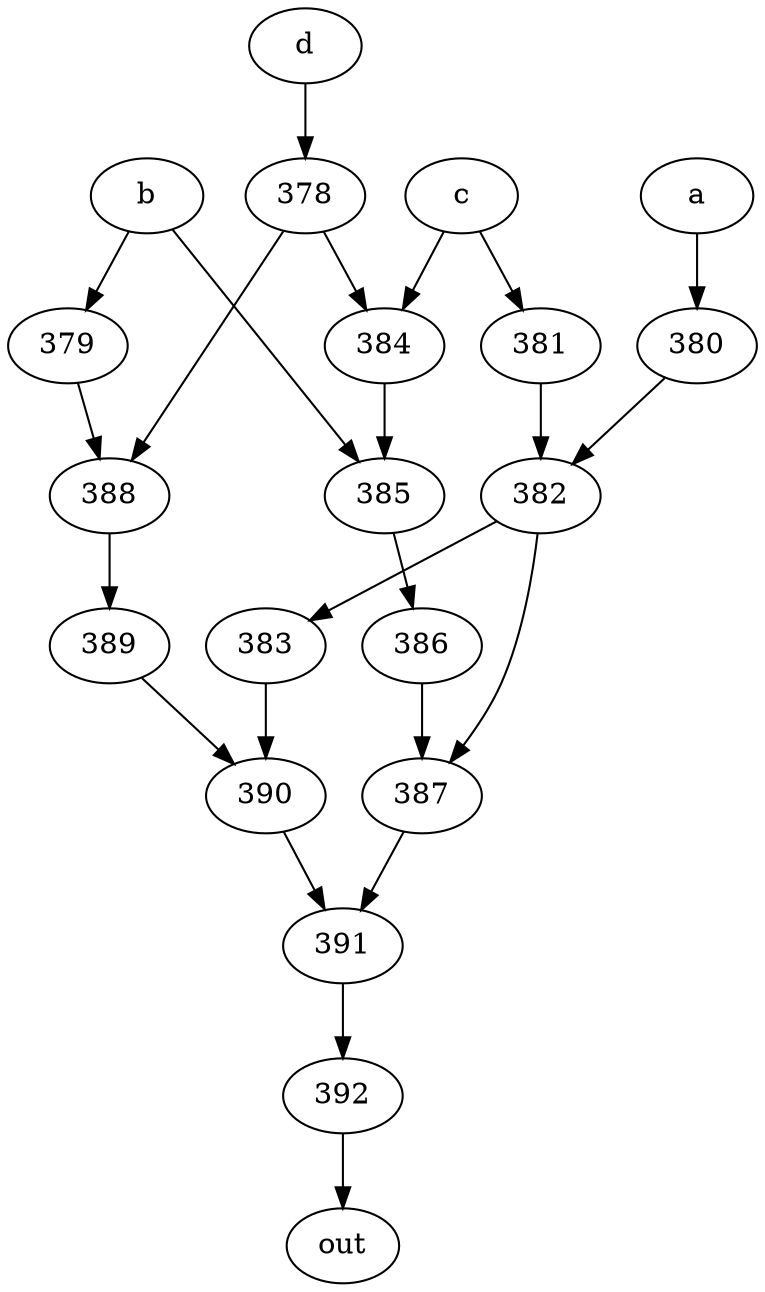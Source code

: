 strict digraph "" {
	392 -> out;
	a -> 380;
	380 -> 382;
	382 -> 383;
	382 -> 387;
	b -> 379;
	b -> 385;
	379 -> 388;
	385 -> 386;
	388 -> 389;
	386 -> 387;
	c -> 381;
	c -> 384;
	381 -> 382;
	384 -> 385;
	d -> 378;
	378 -> 388;
	378 -> 384;
	389 -> 390;
	383 -> 390;
	387 -> 391;
	390 -> 391;
	391 -> 392;
}
